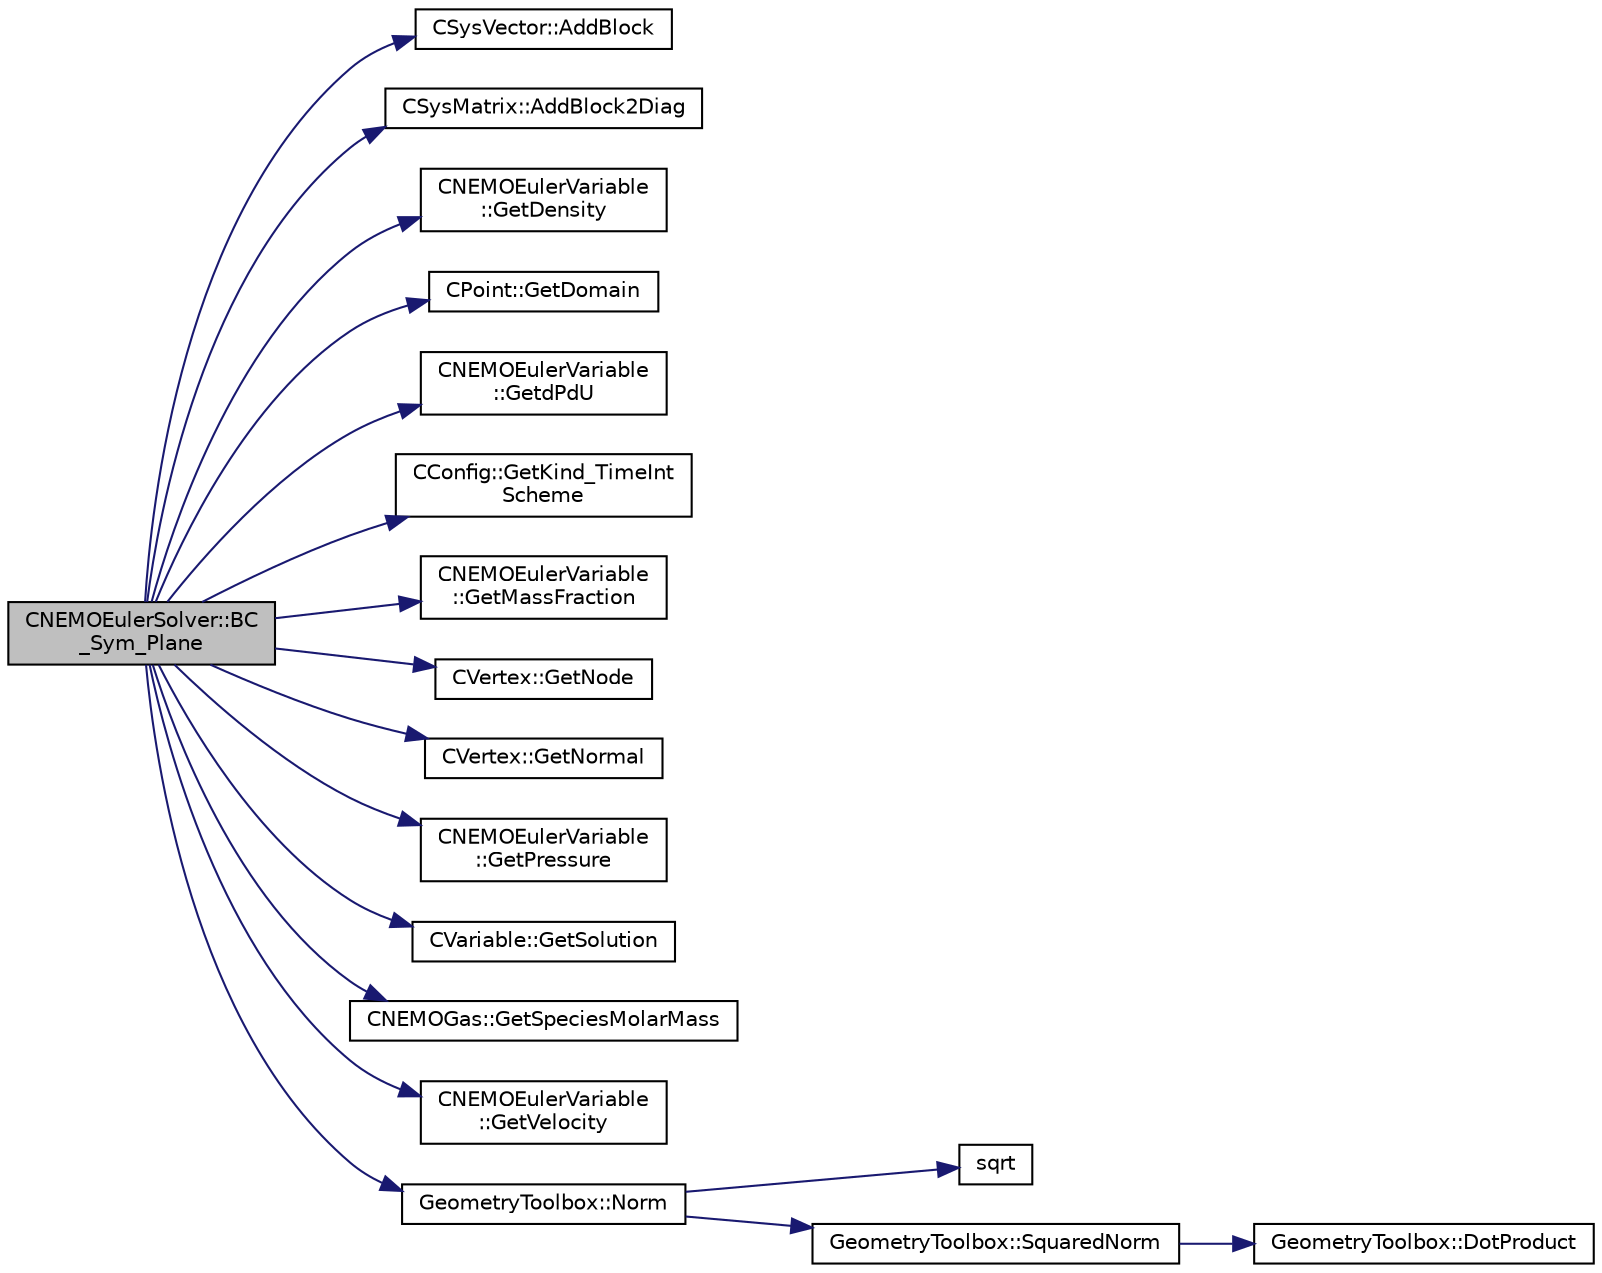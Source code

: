 digraph "CNEMOEulerSolver::BC_Sym_Plane"
{
 // LATEX_PDF_SIZE
  edge [fontname="Helvetica",fontsize="10",labelfontname="Helvetica",labelfontsize="10"];
  node [fontname="Helvetica",fontsize="10",shape=record];
  rankdir="LR";
  Node1 [label="CNEMOEulerSolver::BC\l_Sym_Plane",height=0.2,width=0.4,color="black", fillcolor="grey75", style="filled", fontcolor="black",tooltip="Impose the symmetry boundary condition using the residual."];
  Node1 -> Node2 [color="midnightblue",fontsize="10",style="solid",fontname="Helvetica"];
  Node2 [label="CSysVector::AddBlock",height=0.2,width=0.4,color="black", fillcolor="white", style="filled",URL="$classCSysVector.html#aa463275cba394503a9778529fdaa4494",tooltip="Add \"block\" to the vector, see SetBlock."];
  Node1 -> Node3 [color="midnightblue",fontsize="10",style="solid",fontname="Helvetica"];
  Node3 [label="CSysMatrix::AddBlock2Diag",height=0.2,width=0.4,color="black", fillcolor="white", style="filled",URL="$classCSysMatrix.html#a5a4ef7eeb7f009450f575660108ed7be",tooltip="Non overwrite version of SetBlock2Diag, also with scaling."];
  Node1 -> Node4 [color="midnightblue",fontsize="10",style="solid",fontname="Helvetica"];
  Node4 [label="CNEMOEulerVariable\l::GetDensity",height=0.2,width=0.4,color="black", fillcolor="white", style="filled",URL="$classCNEMOEulerVariable.html#aaa48e38fc8ce46d3776b98591c1cedad",tooltip="Get the density of the flow."];
  Node1 -> Node5 [color="midnightblue",fontsize="10",style="solid",fontname="Helvetica"];
  Node5 [label="CPoint::GetDomain",height=0.2,width=0.4,color="black", fillcolor="white", style="filled",URL="$classCPoint.html#aa58a27b602e47ddcad22ae74a5c6bc81",tooltip="For parallel computation, its indicates if a point must be computed or not."];
  Node1 -> Node6 [color="midnightblue",fontsize="10",style="solid",fontname="Helvetica"];
  Node6 [label="CNEMOEulerVariable\l::GetdPdU",height=0.2,width=0.4,color="black", fillcolor="white", style="filled",URL="$classCNEMOEulerVariable.html#ad6573f71d80fa566ae0316a0cee6b345",tooltip="Set partial derivative of pressure w.r.t. density ."];
  Node1 -> Node7 [color="midnightblue",fontsize="10",style="solid",fontname="Helvetica"];
  Node7 [label="CConfig::GetKind_TimeInt\lScheme",height=0.2,width=0.4,color="black", fillcolor="white", style="filled",URL="$classCConfig.html#ad16f71356f146b530fb1fbb45444525c",tooltip="Get the kind of time integration method."];
  Node1 -> Node8 [color="midnightblue",fontsize="10",style="solid",fontname="Helvetica"];
  Node8 [label="CNEMOEulerVariable\l::GetMassFraction",height=0.2,width=0.4,color="black", fillcolor="white", style="filled",URL="$classCNEMOEulerVariable.html#a4fcfa8d6b574ad7bd389a2fc7e54d129",tooltip="Get the mass fraction  of species s."];
  Node1 -> Node9 [color="midnightblue",fontsize="10",style="solid",fontname="Helvetica"];
  Node9 [label="CVertex::GetNode",height=0.2,width=0.4,color="black", fillcolor="white", style="filled",URL="$classCVertex.html#ad568da06e7191358d3a09a1bee71cdb5",tooltip="Get the node of the vertex."];
  Node1 -> Node10 [color="midnightblue",fontsize="10",style="solid",fontname="Helvetica"];
  Node10 [label="CVertex::GetNormal",height=0.2,width=0.4,color="black", fillcolor="white", style="filled",URL="$classCVertex.html#a57cacfe764770e6c0e54c278cb584f7c",tooltip="Copy the the normal vector of a face."];
  Node1 -> Node11 [color="midnightblue",fontsize="10",style="solid",fontname="Helvetica"];
  Node11 [label="CNEMOEulerVariable\l::GetPressure",height=0.2,width=0.4,color="black", fillcolor="white", style="filled",URL="$classCNEMOEulerVariable.html#af68c03bea263bc4c8a0ec3a35bdbc928",tooltip="Get the flow pressure."];
  Node1 -> Node12 [color="midnightblue",fontsize="10",style="solid",fontname="Helvetica"];
  Node12 [label="CVariable::GetSolution",height=0.2,width=0.4,color="black", fillcolor="white", style="filled",URL="$classCVariable.html#a261483e39c23c1de7cb9aea7e917c121",tooltip="Get the solution."];
  Node1 -> Node13 [color="midnightblue",fontsize="10",style="solid",fontname="Helvetica"];
  Node13 [label="CNEMOGas::GetSpeciesMolarMass",height=0.2,width=0.4,color="black", fillcolor="white", style="filled",URL="$classCNEMOGas.html#aaa37dc8d0f42380c683475c08010c913",tooltip="Get species molar mass."];
  Node1 -> Node14 [color="midnightblue",fontsize="10",style="solid",fontname="Helvetica"];
  Node14 [label="CNEMOEulerVariable\l::GetVelocity",height=0.2,width=0.4,color="black", fillcolor="white", style="filled",URL="$classCNEMOEulerVariable.html#a0b25332658d2c3fa6725ca46041d55c9",tooltip="Get the velocity of the flow."];
  Node1 -> Node15 [color="midnightblue",fontsize="10",style="solid",fontname="Helvetica"];
  Node15 [label="GeometryToolbox::Norm",height=0.2,width=0.4,color="black", fillcolor="white", style="filled",URL="$group__GeometryToolbox.html#gad8b24e50333c9a8378f7abf18222f36a",tooltip=" "];
  Node15 -> Node16 [color="midnightblue",fontsize="10",style="solid",fontname="Helvetica"];
  Node16 [label="sqrt",height=0.2,width=0.4,color="black", fillcolor="white", style="filled",URL="$group__SIMD.html#ga54a1925ab40fb4249ea255072520de35",tooltip=" "];
  Node15 -> Node17 [color="midnightblue",fontsize="10",style="solid",fontname="Helvetica"];
  Node17 [label="GeometryToolbox::SquaredNorm",height=0.2,width=0.4,color="black", fillcolor="white", style="filled",URL="$group__GeometryToolbox.html#ga98c9b9314cc6352c9bba49b8cfb4b056",tooltip=" "];
  Node17 -> Node18 [color="midnightblue",fontsize="10",style="solid",fontname="Helvetica"];
  Node18 [label="GeometryToolbox::DotProduct",height=0.2,width=0.4,color="black", fillcolor="white", style="filled",URL="$group__GeometryToolbox.html#ga7ec3e1e20fab73dbf0159fe38492cc89",tooltip=" "];
}

